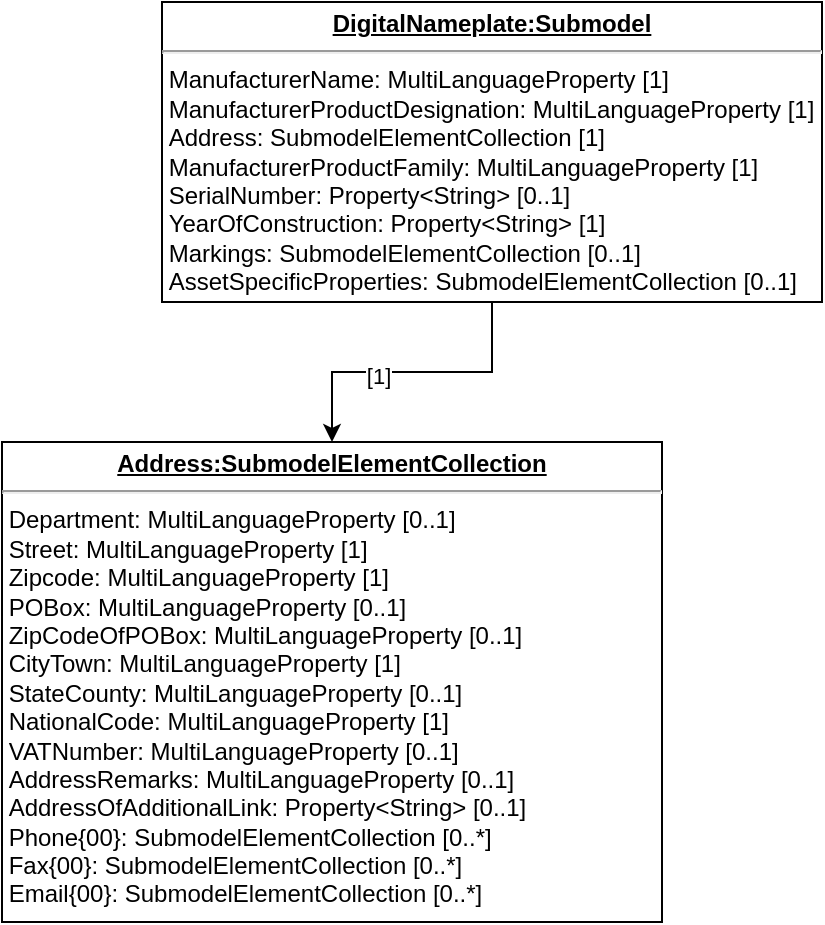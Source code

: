 <mxfile version="13.10.0" type="github">
  <diagram id="x3vYqnxOLieyiNonaGyk" name="Page-1">
    <mxGraphModel dx="854" dy="404" grid="1" gridSize="10" guides="1" tooltips="1" connect="1" arrows="1" fold="1" page="1" pageScale="1" pageWidth="827" pageHeight="1169" math="0" shadow="0">
      <root>
        <mxCell id="0" />
        <mxCell id="1" parent="0" />
        <mxCell id="gtUXxfpkHl2aQ-wMRxCu-4" style="edgeStyle=orthogonalEdgeStyle;rounded=0;orthogonalLoop=1;jettySize=auto;html=1;exitX=0.5;exitY=1;exitDx=0;exitDy=0;" edge="1" parent="1" source="gtUXxfpkHl2aQ-wMRxCu-1" target="gtUXxfpkHl2aQ-wMRxCu-2">
          <mxGeometry relative="1" as="geometry" />
        </mxCell>
        <mxCell id="gtUXxfpkHl2aQ-wMRxCu-5" value="[1]" style="edgeLabel;html=1;align=center;verticalAlign=middle;resizable=0;points=[];" vertex="1" connectable="0" parent="gtUXxfpkHl2aQ-wMRxCu-4">
          <mxGeometry x="0.227" y="2" relative="1" as="geometry">
            <mxPoint as="offset" />
          </mxGeometry>
        </mxCell>
        <mxCell id="gtUXxfpkHl2aQ-wMRxCu-1" value="&lt;p style=&quot;margin: 0px ; margin-top: 4px ; text-align: center ; text-decoration: underline&quot;&gt;&lt;b&gt;DigitalNameplate:Submodel&lt;/b&gt;&lt;/p&gt;&lt;hr&gt;&lt;div&gt;&amp;nbsp;ManufacturerName: MultiLanguageProperty [1]&lt;/div&gt;&lt;div&gt;&amp;nbsp;ManufacturerProductDesignation: MultiLanguageProperty [1]&lt;/div&gt;&lt;div&gt;&amp;nbsp;Address: SubmodelElementCollection [1]&lt;/div&gt;&lt;div&gt;&amp;nbsp;ManufacturerProductFamily: MultiLanguageProperty [1]&lt;/div&gt;&lt;div&gt;&amp;nbsp;SerialNumber: Property&amp;lt;String&amp;gt; [0..1]&lt;/div&gt;&lt;div&gt;&amp;nbsp;YearOfConstruction: Property&amp;lt;String&amp;gt; [1]&lt;/div&gt;&lt;div&gt;&amp;nbsp;Markings: SubmodelElementCollection [0..1]&lt;/div&gt;&lt;div&gt;&amp;nbsp;AssetSpecificProperties: SubmodelElementCollection [0..1]&lt;br&gt;&lt;/div&gt;" style="verticalAlign=top;align=left;overflow=fill;fontSize=12;fontFamily=Helvetica;html=1;" vertex="1" parent="1">
          <mxGeometry x="310" y="70" width="330" height="150" as="geometry" />
        </mxCell>
        <mxCell id="gtUXxfpkHl2aQ-wMRxCu-2" value="&lt;p style=&quot;margin: 0px ; margin-top: 4px ; text-align: center ; text-decoration: underline&quot;&gt;&lt;b&gt;Address:SubmodelElementCollection&lt;/b&gt;&lt;/p&gt;&lt;hr&gt;&lt;div&gt;&amp;nbsp;Department: MultiLanguageProperty [0..1]&lt;/div&gt;&lt;div&gt;&amp;nbsp;Street: MultiLanguageProperty [1]&lt;/div&gt;&lt;div&gt;&amp;nbsp;Zipcode: MultiLanguageProperty [1]&lt;/div&gt;&lt;div&gt;&amp;nbsp;POBox: MultiLanguageProperty [0..1]&lt;/div&gt;&lt;div&gt;&amp;nbsp;ZipCodeOfPOBox: MultiLanguageProperty [0..1]&lt;/div&gt;&lt;div&gt;&amp;nbsp;CityTown: MultiLanguageProperty [1]&lt;/div&gt;&lt;div&gt;&amp;nbsp;StateCounty: MultiLanguageProperty [0..1]&lt;/div&gt;&lt;div&gt;&amp;nbsp;NationalCode: MultiLanguageProperty [1]&lt;/div&gt;&lt;div&gt;&amp;nbsp;VATNumber: MultiLanguageProperty [0..1]&lt;/div&gt;&lt;div&gt;&amp;nbsp;AddressRemarks: MultiLanguageProperty [0..1]&lt;/div&gt;&lt;div&gt;&amp;nbsp;AddressOfAdditionalLink: Property&amp;lt;String&amp;gt; [0..1]&lt;/div&gt;&lt;div&gt;&amp;nbsp;Phone{00}: SubmodelElementCollection [0..*]&lt;/div&gt;&lt;div&gt;&amp;nbsp;Fax{00}: SubmodelElementCollection [0..*]&lt;/div&gt;&lt;div&gt;&amp;nbsp;Email{00}: SubmodelElementCollection [0..*]&lt;br&gt;&lt;/div&gt;" style="verticalAlign=top;align=left;overflow=fill;fontSize=12;fontFamily=Helvetica;html=1;" vertex="1" parent="1">
          <mxGeometry x="230" y="290" width="330" height="240" as="geometry" />
        </mxCell>
      </root>
    </mxGraphModel>
  </diagram>
</mxfile>
